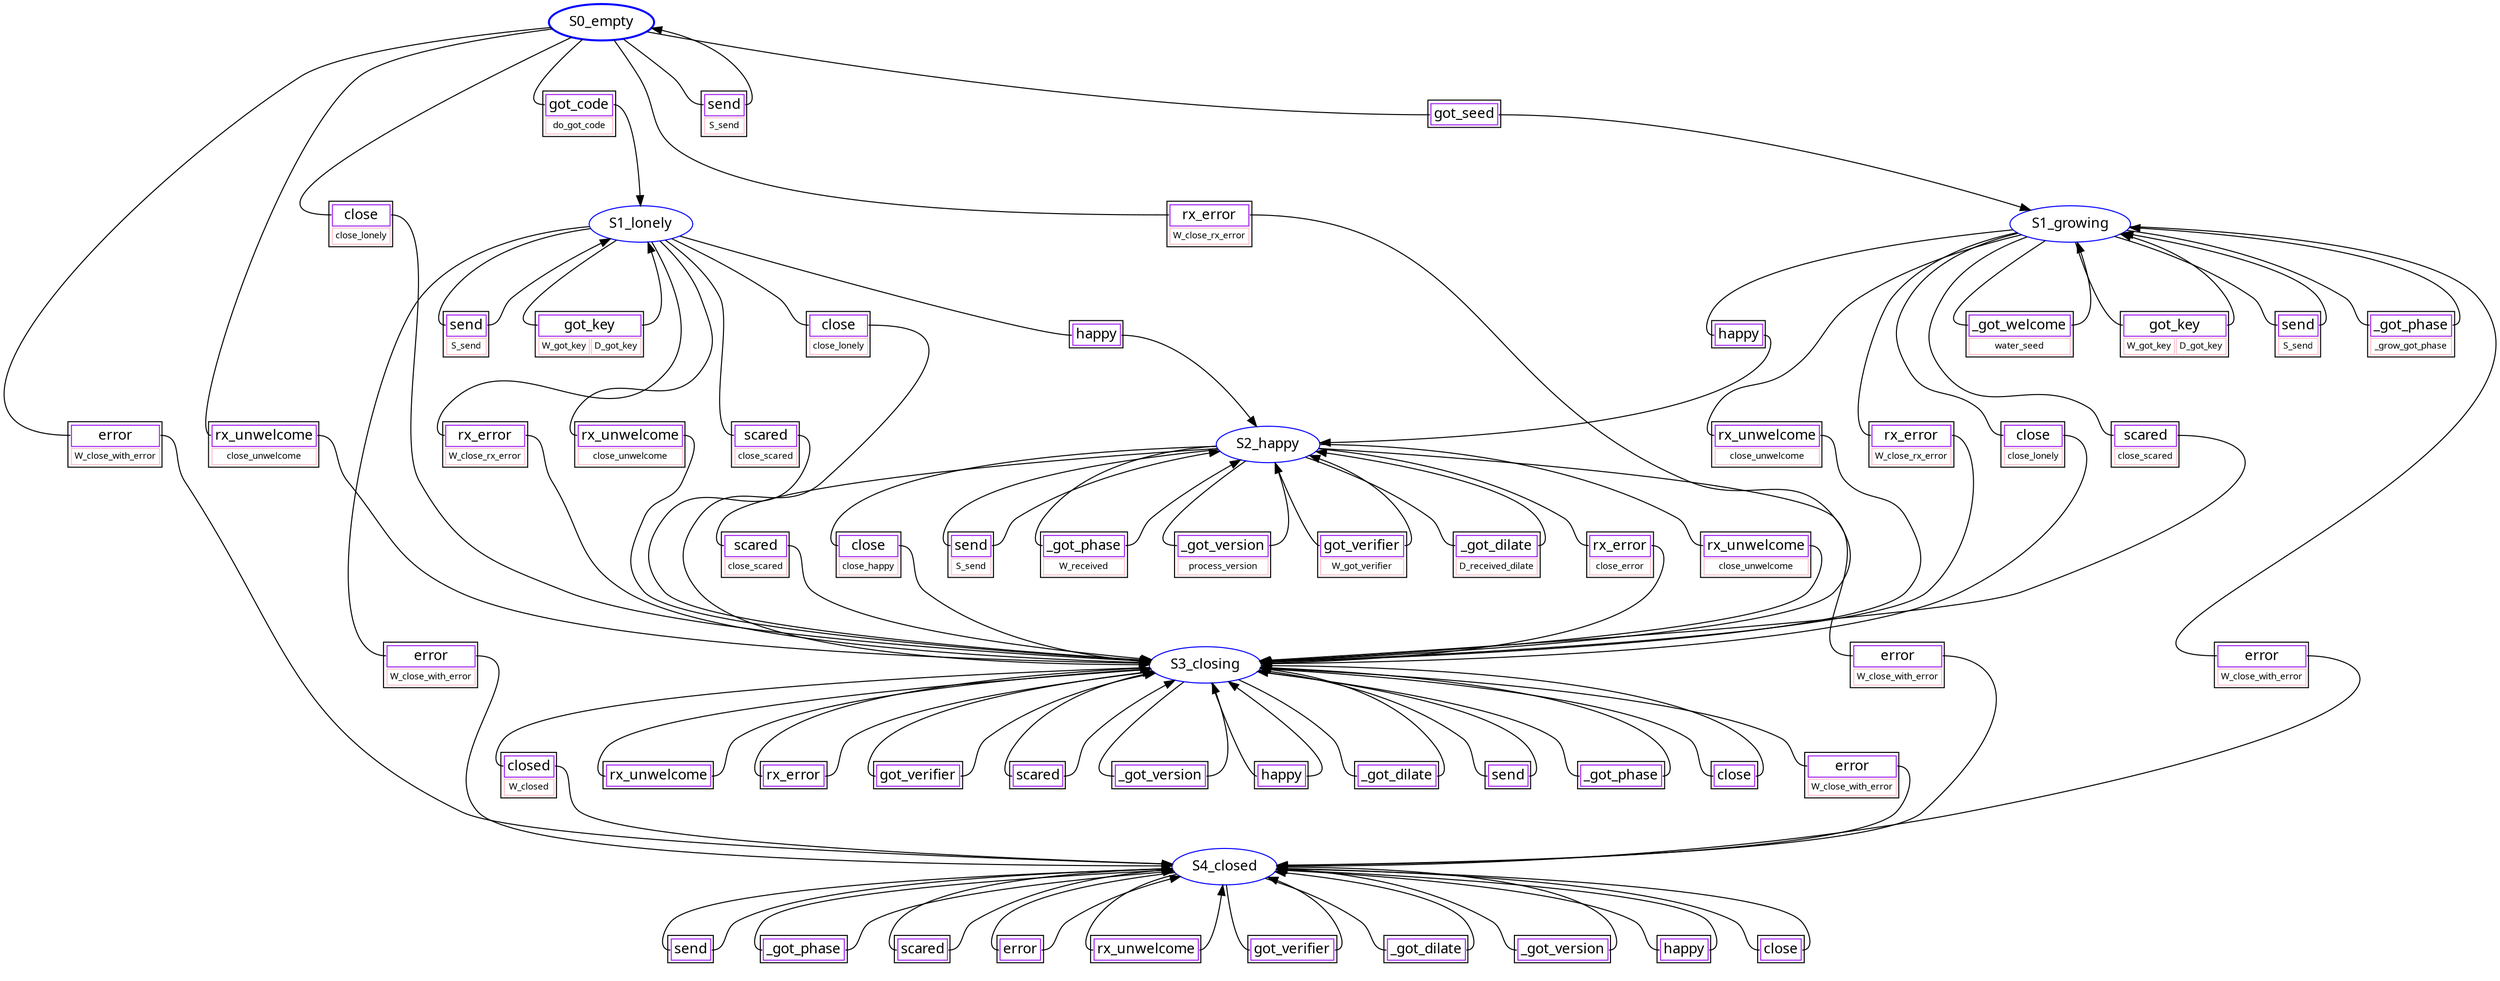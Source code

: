 digraph {
	graph [dpi=100 pack=true]
	node [fontname=Menlo]
	edge [fontname=Menlo]
	S0_empty [color=blue fontame="Menlo-Bold" shape=ellipse style=bold]
	S4_closed [color=blue fontame=Menlo shape=ellipse style=""]
	S3_closing [color=blue fontame=Menlo shape=ellipse style=""]
	S2_happy [color=blue fontame=Menlo shape=ellipse style=""]
	S1_lonely [color=blue fontame=Menlo shape=ellipse style=""]
	S1_growing [color=blue fontame=Menlo shape=ellipse style=""]
	t0 [label=<<table ><tr ><td color="purple" port="tableport"><font face="menlo-italic">send</font></td></tr></table>> margin=0.2 shape=none]
	S3_closing -> t0:tableport:w [arrowhead=none]
	t0:tableport:e -> S3_closing
	t1 [label=<<table ><tr ><td color="purple" colspan="1" port="tableport"><font face="menlo-italic">closed</font></td></tr><tr ><td color="pink"><font point-size="9">W_closed</font></td></tr></table>> margin=0.2 shape=none]
	S3_closing -> t1:tableport:w [arrowhead=none]
	t1:tableport:e -> S4_closed
	t2 [label=<<table ><tr ><td color="purple" colspan="1" port="tableport"><font face="menlo-italic">error</font></td></tr><tr ><td color="pink"><font point-size="9">W_close_with_error</font></td></tr></table>> margin=0.2 shape=none]
	S0_empty -> t2:tableport:w [arrowhead=none]
	t2:tableport:e -> S4_closed
	t3 [label=<<table ><tr ><td color="purple" colspan="1" port="tableport"><font face="menlo-italic">_got_dilate</font></td></tr><tr ><td color="pink"><font point-size="9">D_received_dilate</font></td></tr></table>> margin=0.2 shape=none]
	S2_happy -> t3:tableport:w [arrowhead=none]
	t3:tableport:e -> S2_happy
	t4 [label=<<table ><tr ><td color="purple" colspan="1" port="tableport"><font face="menlo-italic">send</font></td></tr><tr ><td color="pink"><font point-size="9">S_send</font></td></tr></table>> margin=0.2 shape=none]
	S1_lonely -> t4:tableport:w [arrowhead=none]
	t4:tableport:e -> S1_lonely
	t5 [label=<<table ><tr ><td color="purple" colspan="1" port="tableport"><font face="menlo-italic">rx_unwelcome</font></td></tr><tr ><td color="pink"><font point-size="9">close_unwelcome</font></td></tr></table>> margin=0.2 shape=none]
	S2_happy -> t5:tableport:w [arrowhead=none]
	t5:tableport:e -> S3_closing
	t6 [label=<<table ><tr ><td color="purple" colspan="1" port="tableport"><font face="menlo-italic">_got_phase</font></td></tr><tr ><td color="pink"><font point-size="9">_grow_got_phase</font></td></tr></table>> margin=0.2 shape=none]
	S1_growing -> t6:tableport:w [arrowhead=none]
	t6:tableport:e -> S1_growing
	t7 [label=<<table ><tr ><td color="purple" colspan="1" port="tableport"><font face="menlo-italic">scared</font></td></tr><tr ><td color="pink"><font point-size="9">close_scared</font></td></tr></table>> margin=0.2 shape=none]
	S1_growing -> t7:tableport:w [arrowhead=none]
	t7:tableport:e -> S3_closing
	t8 [label=<<table ><tr ><td color="purple" port="tableport"><font face="menlo-italic">_got_phase</font></td></tr></table>> margin=0.2 shape=none]
	S3_closing -> t8:tableport:w [arrowhead=none]
	t8:tableport:e -> S3_closing
	t9 [label=<<table ><tr ><td color="purple" port="tableport"><font face="menlo-italic">send</font></td></tr></table>> margin=0.2 shape=none]
	S4_closed -> t9:tableport:w [arrowhead=none]
	t9:tableport:e -> S4_closed
	t10 [label=<<table ><tr ><td color="purple" colspan="1" port="tableport"><font face="menlo-italic">_got_welcome</font></td></tr><tr ><td color="pink"><font point-size="9">water_seed</font></td></tr></table>> margin=0.2 shape=none]
	S1_growing -> t10:tableport:w [arrowhead=none]
	t10:tableport:e -> S1_growing
	t11 [label=<<table ><tr ><td color="purple" colspan="1" port="tableport"><font face="menlo-italic">rx_unwelcome</font></td></tr><tr ><td color="pink"><font point-size="9">close_unwelcome</font></td></tr></table>> margin=0.2 shape=none]
	S1_growing -> t11:tableport:w [arrowhead=none]
	t11:tableport:e -> S3_closing
	t12 [label=<<table ><tr ><td color="purple" colspan="1" port="tableport"><font face="menlo-italic">got_code</font></td></tr><tr ><td color="pink"><font point-size="9">do_got_code</font></td></tr></table>> margin=0.2 shape=none]
	S0_empty -> t12:tableport:w [arrowhead=none]
	t12:tableport:e -> S1_lonely
	t13 [label=<<table ><tr ><td color="purple" colspan="1" port="tableport"><font face="menlo-italic">error</font></td></tr><tr ><td color="pink"><font point-size="9">W_close_with_error</font></td></tr></table>> margin=0.2 shape=none]
	S1_lonely -> t13:tableport:w [arrowhead=none]
	t13:tableport:e -> S4_closed
	t14 [label=<<table ><tr ><td color="purple" colspan="1" port="tableport"><font face="menlo-italic">rx_error</font></td></tr><tr ><td color="pink"><font point-size="9">W_close_rx_error</font></td></tr></table>> margin=0.2 shape=none]
	S0_empty -> t14:tableport:w [arrowhead=none]
	t14:tableport:e -> S3_closing
	t15 [label=<<table ><tr ><td color="purple" colspan="1" port="tableport"><font face="menlo-italic">rx_unwelcome</font></td></tr><tr ><td color="pink"><font point-size="9">close_unwelcome</font></td></tr></table>> margin=0.2 shape=none]
	S0_empty -> t15:tableport:w [arrowhead=none]
	t15:tableport:e -> S3_closing
	t16 [label=<<table ><tr ><td color="purple" port="tableport"><font face="menlo-italic">close</font></td></tr></table>> margin=0.2 shape=none]
	S3_closing -> t16:tableport:w [arrowhead=none]
	t16:tableport:e -> S3_closing
	t17 [label=<<table ><tr ><td color="purple" colspan="1" port="tableport"><font face="menlo-italic">rx_error</font></td></tr><tr ><td color="pink"><font point-size="9">W_close_rx_error</font></td></tr></table>> margin=0.2 shape=none]
	S1_growing -> t17:tableport:w [arrowhead=none]
	t17:tableport:e -> S3_closing
	t18 [label=<<table ><tr ><td color="purple" colspan="2" port="tableport"><font face="menlo-italic">got_key</font></td></tr><tr ><td color="pink"><font point-size="9">W_got_key</font></td><td color="pink"><font point-size="9">D_got_key</font></td></tr></table>> margin=0.2 shape=none]
	S1_growing -> t18:tableport:w [arrowhead=none]
	t18:tableport:e -> S1_growing
	t19 [label=<<table ><tr ><td color="purple" colspan="1" port="tableport"><font face="menlo-italic">scared</font></td></tr><tr ><td color="pink"><font point-size="9">close_scared</font></td></tr></table>> margin=0.2 shape=none]
	S2_happy -> t19:tableport:w [arrowhead=none]
	t19:tableport:e -> S3_closing
	t20 [label=<<table ><tr ><td color="purple" port="tableport"><font face="menlo-italic">_got_phase</font></td></tr></table>> margin=0.2 shape=none]
	S4_closed -> t20:tableport:w [arrowhead=none]
	t20:tableport:e -> S4_closed
	t21 [label=<<table ><tr ><td color="purple" port="tableport"><font face="menlo-italic">scared</font></td></tr></table>> margin=0.2 shape=none]
	S4_closed -> t21:tableport:w [arrowhead=none]
	t21:tableport:e -> S4_closed
	t22 [label=<<table ><tr ><td color="purple" colspan="1" port="tableport"><font face="menlo-italic">error</font></td></tr><tr ><td color="pink"><font point-size="9">W_close_with_error</font></td></tr></table>> margin=0.2 shape=none]
	S2_happy -> t22:tableport:w [arrowhead=none]
	t22:tableport:e -> S4_closed
	t23 [label=<<table ><tr ><td color="purple" colspan="2" port="tableport"><font face="menlo-italic">got_key</font></td></tr><tr ><td color="pink"><font point-size="9">W_got_key</font></td><td color="pink"><font point-size="9">D_got_key</font></td></tr></table>> margin=0.2 shape=none]
	S1_lonely -> t23:tableport:w [arrowhead=none]
	t23:tableport:e -> S1_lonely
	t24 [label=<<table ><tr ><td color="purple" colspan="1" port="tableport"><font face="menlo-italic">close</font></td></tr><tr ><td color="pink"><font point-size="9">close_lonely</font></td></tr></table>> margin=0.2 shape=none]
	S1_growing -> t24:tableport:w [arrowhead=none]
	t24:tableport:e -> S3_closing
	t25 [label=<<table ><tr ><td color="purple" colspan="1" port="tableport"><font face="menlo-italic">close</font></td></tr><tr ><td color="pink"><font point-size="9">close_happy</font></td></tr></table>> margin=0.2 shape=none]
	S2_happy -> t25:tableport:w [arrowhead=none]
	t25:tableport:e -> S3_closing
	t26 [label=<<table ><tr ><td color="purple" port="tableport"><font face="menlo-italic">happy</font></td></tr></table>> margin=0.2 shape=none]
	S1_growing -> t26:tableport:w [arrowhead=none]
	t26:tableport:e -> S2_happy
	t27 [label=<<table ><tr ><td color="purple" colspan="1" port="tableport"><font face="menlo-italic">rx_error</font></td></tr><tr ><td color="pink"><font point-size="9">close_error</font></td></tr></table>> margin=0.2 shape=none]
	S2_happy -> t27:tableport:w [arrowhead=none]
	t27:tableport:e -> S3_closing
	t28 [label=<<table ><tr ><td color="purple" colspan="1" port="tableport"><font face="menlo-italic">rx_error</font></td></tr><tr ><td color="pink"><font point-size="9">W_close_rx_error</font></td></tr></table>> margin=0.2 shape=none]
	S1_lonely -> t28:tableport:w [arrowhead=none]
	t28:tableport:e -> S3_closing
	t29 [label=<<table ><tr ><td color="purple" port="tableport"><font face="menlo-italic">rx_unwelcome</font></td></tr></table>> margin=0.2 shape=none]
	S3_closing -> t29:tableport:w [arrowhead=none]
	t29:tableport:e -> S3_closing
	t30 [label=<<table ><tr ><td color="purple" port="tableport"><font face="menlo-italic">rx_error</font></td></tr></table>> margin=0.2 shape=none]
	S3_closing -> t30:tableport:w [arrowhead=none]
	t30:tableport:e -> S3_closing
	t31 [label=<<table ><tr ><td color="purple" port="tableport"><font face="menlo-italic">got_verifier</font></td></tr></table>> margin=0.2 shape=none]
	S3_closing -> t31:tableport:w [arrowhead=none]
	t31:tableport:e -> S3_closing
	t32 [label=<<table ><tr ><td color="purple" colspan="1" port="tableport"><font face="menlo-italic">error</font></td></tr><tr ><td color="pink"><font point-size="9">W_close_with_error</font></td></tr></table>> margin=0.2 shape=none]
	S1_growing -> t32:tableport:w [arrowhead=none]
	t32:tableport:e -> S4_closed
	t33 [label=<<table ><tr ><td color="purple" port="tableport"><font face="menlo-italic">scared</font></td></tr></table>> margin=0.2 shape=none]
	S3_closing -> t33:tableport:w [arrowhead=none]
	t33:tableport:e -> S3_closing
	t34 [label=<<table ><tr ><td color="purple" colspan="1" port="tableport"><font face="menlo-italic">send</font></td></tr><tr ><td color="pink"><font point-size="9">S_send</font></td></tr></table>> margin=0.2 shape=none]
	S1_growing -> t34:tableport:w [arrowhead=none]
	t34:tableport:e -> S1_growing
	t35 [label=<<table ><tr ><td color="purple" colspan="1" port="tableport"><font face="menlo-italic">rx_unwelcome</font></td></tr><tr ><td color="pink"><font point-size="9">close_unwelcome</font></td></tr></table>> margin=0.2 shape=none]
	S1_lonely -> t35:tableport:w [arrowhead=none]
	t35:tableport:e -> S3_closing
	t36 [label=<<table ><tr ><td color="purple" port="tableport"><font face="menlo-italic">_got_version</font></td></tr></table>> margin=0.2 shape=none]
	S3_closing -> t36:tableport:w [arrowhead=none]
	t36:tableport:e -> S3_closing
	t37 [label=<<table ><tr ><td color="purple" port="tableport"><font face="menlo-italic">happy</font></td></tr></table>> margin=0.2 shape=none]
	S3_closing -> t37:tableport:w [arrowhead=none]
	t37:tableport:e -> S3_closing
	t38 [label=<<table ><tr ><td color="purple" colspan="1" port="tableport"><font face="menlo-italic">send</font></td></tr><tr ><td color="pink"><font point-size="9">S_send</font></td></tr></table>> margin=0.2 shape=none]
	S2_happy -> t38:tableport:w [arrowhead=none]
	t38:tableport:e -> S2_happy
	t39 [label=<<table ><tr ><td color="purple" port="tableport"><font face="menlo-italic">error</font></td></tr></table>> margin=0.2 shape=none]
	S4_closed -> t39:tableport:w [arrowhead=none]
	t39:tableport:e -> S4_closed
	t40 [label=<<table ><tr ><td color="purple" port="tableport"><font face="menlo-italic">rx_unwelcome</font></td></tr></table>> margin=0.2 shape=none]
	S4_closed -> t40:tableport:w [arrowhead=none]
	t40:tableport:e -> S4_closed
	t41 [label=<<table ><tr ><td color="purple" colspan="1" port="tableport"><font face="menlo-italic">close</font></td></tr><tr ><td color="pink"><font point-size="9">close_lonely</font></td></tr></table>> margin=0.2 shape=none]
	S0_empty -> t41:tableport:w [arrowhead=none]
	t41:tableport:e -> S3_closing
	t42 [label=<<table ><tr ><td color="purple" port="tableport"><font face="menlo-italic">got_verifier</font></td></tr></table>> margin=0.2 shape=none]
	S4_closed -> t42:tableport:w [arrowhead=none]
	t42:tableport:e -> S4_closed
	t43 [label=<<table ><tr ><td color="purple" port="tableport"><font face="menlo-italic">_got_dilate</font></td></tr></table>> margin=0.2 shape=none]
	S4_closed -> t43:tableport:w [arrowhead=none]
	t43:tableport:e -> S4_closed
	t44 [label=<<table ><tr ><td color="purple" colspan="1" port="tableport"><font face="menlo-italic">_got_phase</font></td></tr><tr ><td color="pink"><font point-size="9">W_received</font></td></tr></table>> margin=0.2 shape=none]
	S2_happy -> t44:tableport:w [arrowhead=none]
	t44:tableport:e -> S2_happy
	t45 [label=<<table ><tr ><td color="purple" colspan="1" port="tableport"><font face="menlo-italic">send</font></td></tr><tr ><td color="pink"><font point-size="9">S_send</font></td></tr></table>> margin=0.2 shape=none]
	S0_empty -> t45:tableport:w [arrowhead=none]
	t45:tableport:e -> S0_empty
	t46 [label=<<table ><tr ><td color="purple" colspan="1" port="tableport"><font face="menlo-italic">scared</font></td></tr><tr ><td color="pink"><font point-size="9">close_scared</font></td></tr></table>> margin=0.2 shape=none]
	S1_lonely -> t46:tableport:w [arrowhead=none]
	t46:tableport:e -> S3_closing
	t47 [label=<<table ><tr ><td color="purple" colspan="1" port="tableport"><font face="menlo-italic">error</font></td></tr><tr ><td color="pink"><font point-size="9">W_close_with_error</font></td></tr></table>> margin=0.2 shape=none]
	S3_closing -> t47:tableport:w [arrowhead=none]
	t47:tableport:e -> S4_closed
	t48 [label=<<table ><tr ><td color="purple" port="tableport"><font face="menlo-italic">happy</font></td></tr></table>> margin=0.2 shape=none]
	S1_lonely -> t48:tableport:w [arrowhead=none]
	t48:tableport:e -> S2_happy
	t49 [label=<<table ><tr ><td color="purple" colspan="1" port="tableport"><font face="menlo-italic">_got_version</font></td></tr><tr ><td color="pink"><font point-size="9">process_version</font></td></tr></table>> margin=0.2 shape=none]
	S2_happy -> t49:tableport:w [arrowhead=none]
	t49:tableport:e -> S2_happy
	t50 [label=<<table ><tr ><td color="purple" port="tableport"><font face="menlo-italic">_got_dilate</font></td></tr></table>> margin=0.2 shape=none]
	S3_closing -> t50:tableport:w [arrowhead=none]
	t50:tableport:e -> S3_closing
	t51 [label=<<table ><tr ><td color="purple" port="tableport"><font face="menlo-italic">_got_version</font></td></tr></table>> margin=0.2 shape=none]
	S4_closed -> t51:tableport:w [arrowhead=none]
	t51:tableport:e -> S4_closed
	t52 [label=<<table ><tr ><td color="purple" port="tableport"><font face="menlo-italic">happy</font></td></tr></table>> margin=0.2 shape=none]
	S4_closed -> t52:tableport:w [arrowhead=none]
	t52:tableport:e -> S4_closed
	t53 [label=<<table ><tr ><td color="purple" colspan="1" port="tableport"><font face="menlo-italic">close</font></td></tr><tr ><td color="pink"><font point-size="9">close_lonely</font></td></tr></table>> margin=0.2 shape=none]
	S1_lonely -> t53:tableport:w [arrowhead=none]
	t53:tableport:e -> S3_closing
	t54 [label=<<table ><tr ><td color="purple" colspan="1" port="tableport"><font face="menlo-italic">got_verifier</font></td></tr><tr ><td color="pink"><font point-size="9">W_got_verifier</font></td></tr></table>> margin=0.2 shape=none]
	S2_happy -> t54:tableport:w [arrowhead=none]
	t54:tableport:e -> S2_happy
	t55 [label=<<table ><tr ><td color="purple" port="tableport"><font face="menlo-italic">got_seed</font></td></tr></table>> margin=0.2 shape=none]
	S0_empty -> t55:tableport:w [arrowhead=none]
	t55:tableport:e -> S1_growing
	t56 [label=<<table ><tr ><td color="purple" port="tableport"><font face="menlo-italic">close</font></td></tr></table>> margin=0.2 shape=none]
	S4_closed -> t56:tableport:w [arrowhead=none]
	t56:tableport:e -> S4_closed
}
